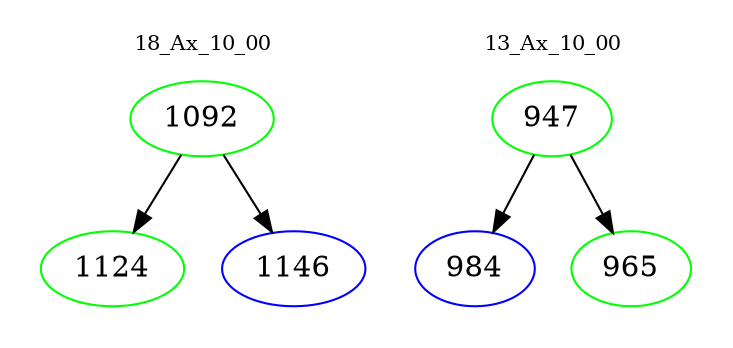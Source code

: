 digraph{
subgraph cluster_0 {
color = white
label = "18_Ax_10_00";
fontsize=10;
T0_1092 [label="1092", color="green"]
T0_1092 -> T0_1124 [color="black"]
T0_1124 [label="1124", color="green"]
T0_1092 -> T0_1146 [color="black"]
T0_1146 [label="1146", color="blue"]
}
subgraph cluster_1 {
color = white
label = "13_Ax_10_00";
fontsize=10;
T1_947 [label="947", color="green"]
T1_947 -> T1_984 [color="black"]
T1_984 [label="984", color="blue"]
T1_947 -> T1_965 [color="black"]
T1_965 [label="965", color="green"]
}
}
